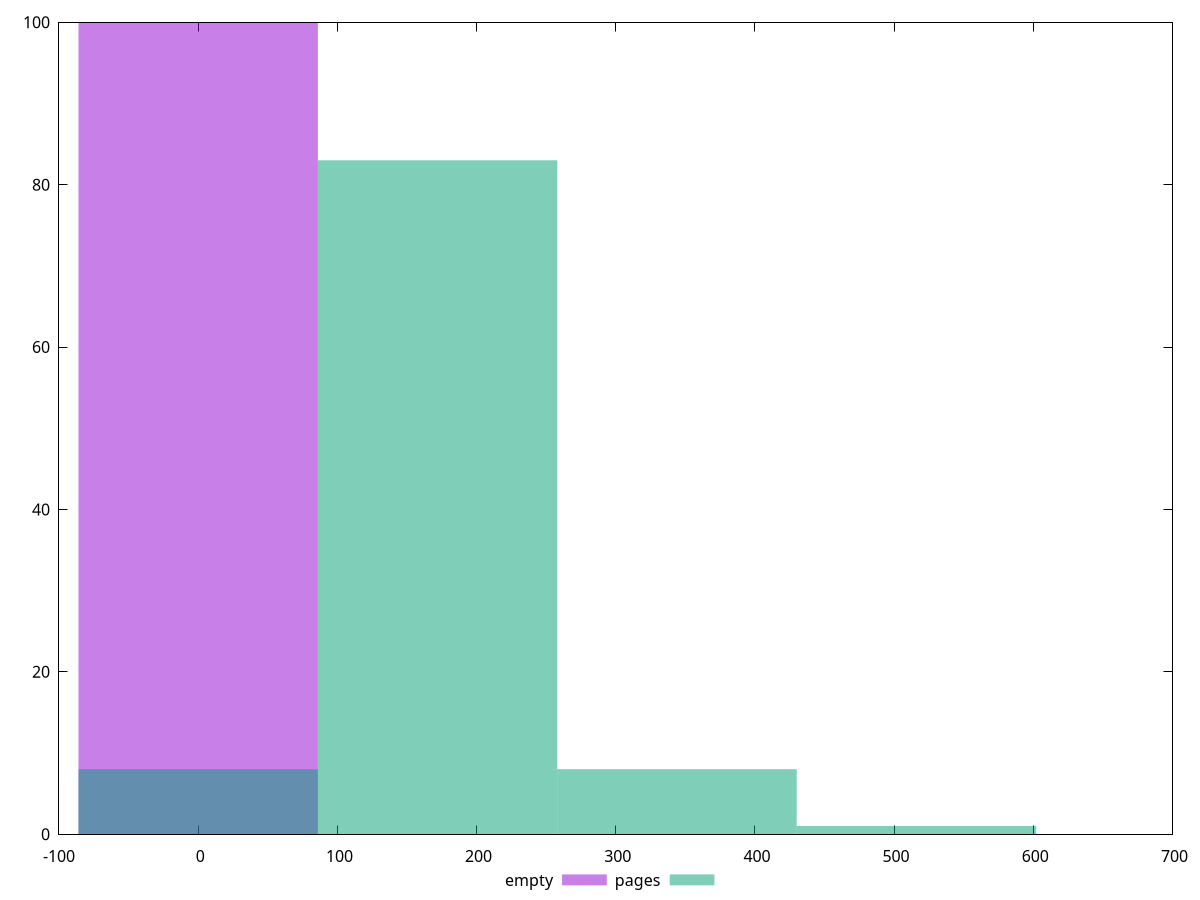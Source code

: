 reset
set terminal svg size 640, 500 enhanced background rgb 'white'
set output "reprap/unused-css-rules/comparison/histogram/0_vs_1.svg"

$empty <<EOF
0 100
EOF

$pages <<EOF
344.00899791164557 8
172.00449895582278 83
0 8
516.0134968674683 1
EOF

set key outside below
set boxwidth 172.00449895582278
set yrange [0:100]
set style fill transparent solid 0.5 noborder

plot \
  $empty title "empty" with boxes, \
  $pages title "pages" with boxes, \


reset